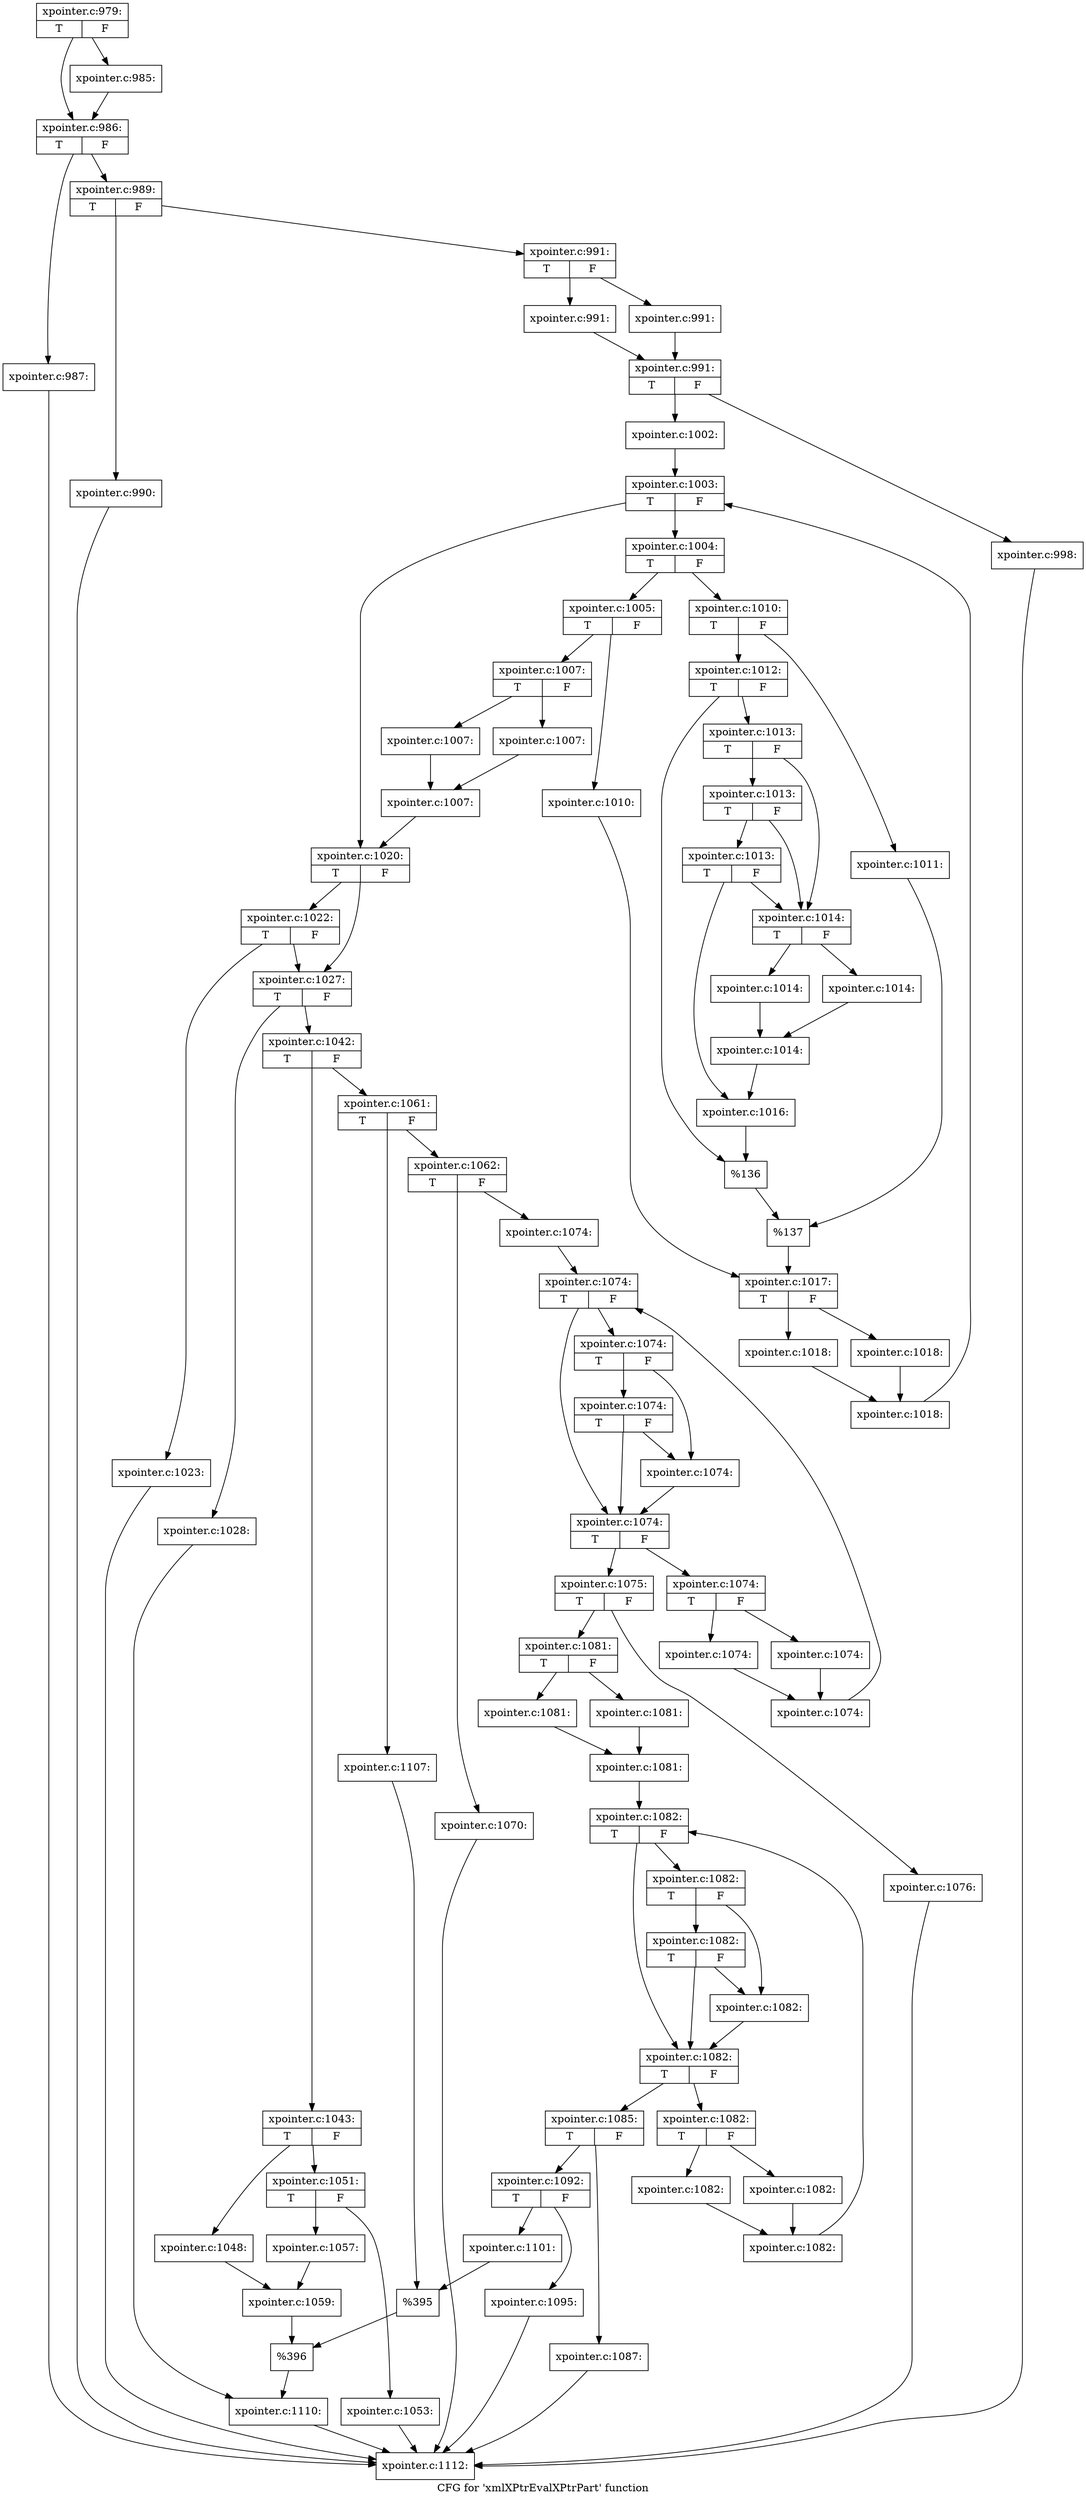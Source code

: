 digraph "CFG for 'xmlXPtrEvalXPtrPart' function" {
	label="CFG for 'xmlXPtrEvalXPtrPart' function";

	Node0x51ed850 [shape=record,label="{xpointer.c:979:|{<s0>T|<s1>F}}"];
	Node0x51ed850 -> Node0x51f6e00;
	Node0x51ed850 -> Node0x51f6e50;
	Node0x51f6e00 [shape=record,label="{xpointer.c:985:}"];
	Node0x51f6e00 -> Node0x51f6e50;
	Node0x51f6e50 [shape=record,label="{xpointer.c:986:|{<s0>T|<s1>F}}"];
	Node0x51f6e50 -> Node0x51f7400;
	Node0x51f6e50 -> Node0x51f7450;
	Node0x51f7400 [shape=record,label="{xpointer.c:987:}"];
	Node0x51f7400 -> Node0x51f5d10;
	Node0x51f7450 [shape=record,label="{xpointer.c:989:|{<s0>T|<s1>F}}"];
	Node0x51f7450 -> Node0x51f7970;
	Node0x51f7450 -> Node0x51f79c0;
	Node0x51f7970 [shape=record,label="{xpointer.c:990:}"];
	Node0x51f7970 -> Node0x51f5d10;
	Node0x51f79c0 [shape=record,label="{xpointer.c:991:|{<s0>T|<s1>F}}"];
	Node0x51f79c0 -> Node0x51f8030;
	Node0x51f79c0 -> Node0x51f8080;
	Node0x51f8030 [shape=record,label="{xpointer.c:991:}"];
	Node0x51f8030 -> Node0x51f80d0;
	Node0x51f8080 [shape=record,label="{xpointer.c:991:}"];
	Node0x51f8080 -> Node0x51f80d0;
	Node0x51f80d0 [shape=record,label="{xpointer.c:991:|{<s0>T|<s1>F}}"];
	Node0x51f80d0 -> Node0x51f8df0;
	Node0x51f80d0 -> Node0x51f8d40;
	Node0x51f8df0 [shape=record,label="{xpointer.c:998:}"];
	Node0x51f8df0 -> Node0x51f5d10;
	Node0x51f8d40 [shape=record,label="{xpointer.c:1002:}"];
	Node0x51f8d40 -> Node0x515f7a0;
	Node0x515f7a0 [shape=record,label="{xpointer.c:1003:|{<s0>T|<s1>F}}"];
	Node0x515f7a0 -> Node0x515fd20;
	Node0x515f7a0 -> Node0x515f9c0;
	Node0x515fd20 [shape=record,label="{xpointer.c:1004:|{<s0>T|<s1>F}}"];
	Node0x515fd20 -> Node0x515ff10;
	Node0x515fd20 -> Node0x515ffb0;
	Node0x515ff10 [shape=record,label="{xpointer.c:1005:|{<s0>T|<s1>F}}"];
	Node0x515ff10 -> Node0x51605f0;
	Node0x515ff10 -> Node0x5160640;
	Node0x51605f0 [shape=record,label="{xpointer.c:1007:|{<s0>T|<s1>F}}"];
	Node0x51605f0 -> Node0x5160990;
	Node0x51605f0 -> Node0x51609e0;
	Node0x5160990 [shape=record,label="{xpointer.c:1007:}"];
	Node0x5160990 -> Node0x5160a30;
	Node0x51609e0 [shape=record,label="{xpointer.c:1007:}"];
	Node0x51609e0 -> Node0x5160a30;
	Node0x5160a30 [shape=record,label="{xpointer.c:1007:}"];
	Node0x5160a30 -> Node0x515f9c0;
	Node0x5160640 [shape=record,label="{xpointer.c:1010:}"];
	Node0x5160640 -> Node0x515ff60;
	Node0x515ffb0 [shape=record,label="{xpointer.c:1010:|{<s0>T|<s1>F}}"];
	Node0x515ffb0 -> Node0x5161510;
	Node0x515ffb0 -> Node0x51615b0;
	Node0x5161510 [shape=record,label="{xpointer.c:1011:}"];
	Node0x5161510 -> Node0x5161560;
	Node0x51615b0 [shape=record,label="{xpointer.c:1012:|{<s0>T|<s1>F}}"];
	Node0x51615b0 -> Node0x5161d50;
	Node0x51615b0 -> Node0x5161da0;
	Node0x5161d50 [shape=record,label="{xpointer.c:1013:|{<s0>T|<s1>F}}"];
	Node0x5161d50 -> Node0x5162360;
	Node0x5161d50 -> Node0x5162480;
	Node0x5162480 [shape=record,label="{xpointer.c:1013:|{<s0>T|<s1>F}}"];
	Node0x5162480 -> Node0x5162360;
	Node0x5162480 -> Node0x5162400;
	Node0x5162400 [shape=record,label="{xpointer.c:1013:|{<s0>T|<s1>F}}"];
	Node0x5162400 -> Node0x5162360;
	Node0x5162400 -> Node0x51623b0;
	Node0x5162360 [shape=record,label="{xpointer.c:1014:|{<s0>T|<s1>F}}"];
	Node0x5162360 -> Node0x5163290;
	Node0x5162360 -> Node0x51632e0;
	Node0x5163290 [shape=record,label="{xpointer.c:1014:}"];
	Node0x5163290 -> Node0x5163330;
	Node0x51632e0 [shape=record,label="{xpointer.c:1014:}"];
	Node0x51632e0 -> Node0x5163330;
	Node0x5163330 [shape=record,label="{xpointer.c:1014:}"];
	Node0x5163330 -> Node0x51623b0;
	Node0x51623b0 [shape=record,label="{xpointer.c:1016:}"];
	Node0x51623b0 -> Node0x5161da0;
	Node0x5161da0 [shape=record,label="{%136}"];
	Node0x5161da0 -> Node0x5161560;
	Node0x5161560 [shape=record,label="{%137}"];
	Node0x5161560 -> Node0x515ff60;
	Node0x515ff60 [shape=record,label="{xpointer.c:1017:|{<s0>T|<s1>F}}"];
	Node0x515ff60 -> Node0x5164390;
	Node0x515ff60 -> Node0x51643e0;
	Node0x5164390 [shape=record,label="{xpointer.c:1018:}"];
	Node0x5164390 -> Node0x5164430;
	Node0x51643e0 [shape=record,label="{xpointer.c:1018:}"];
	Node0x51643e0 -> Node0x5164430;
	Node0x5164430 [shape=record,label="{xpointer.c:1018:}"];
	Node0x5164430 -> Node0x515f7a0;
	Node0x515f9c0 [shape=record,label="{xpointer.c:1020:|{<s0>T|<s1>F}}"];
	Node0x515f9c0 -> Node0x5165060;
	Node0x515f9c0 -> Node0x5165010;
	Node0x5165060 [shape=record,label="{xpointer.c:1022:|{<s0>T|<s1>F}}"];
	Node0x5165060 -> Node0x5164fc0;
	Node0x5165060 -> Node0x5165010;
	Node0x5164fc0 [shape=record,label="{xpointer.c:1023:}"];
	Node0x5164fc0 -> Node0x51f5d10;
	Node0x5165010 [shape=record,label="{xpointer.c:1027:|{<s0>T|<s1>F}}"];
	Node0x5165010 -> Node0x5165c20;
	Node0x5165010 -> Node0x5165cc0;
	Node0x5165c20 [shape=record,label="{xpointer.c:1028:}"];
	Node0x5165c20 -> Node0x5165c70;
	Node0x5165cc0 [shape=record,label="{xpointer.c:1042:|{<s0>T|<s1>F}}"];
	Node0x5165cc0 -> Node0x5166910;
	Node0x5165cc0 -> Node0x520a9b0;
	Node0x5166910 [shape=record,label="{xpointer.c:1043:|{<s0>T|<s1>F}}"];
	Node0x5166910 -> Node0x520b8b0;
	Node0x5166910 -> Node0x520b950;
	Node0x520b8b0 [shape=record,label="{xpointer.c:1048:}"];
	Node0x520b8b0 -> Node0x520b900;
	Node0x520b950 [shape=record,label="{xpointer.c:1051:|{<s0>T|<s1>F}}"];
	Node0x520b950 -> Node0x520c3b0;
	Node0x520b950 -> Node0x520c400;
	Node0x520c3b0 [shape=record,label="{xpointer.c:1053:}"];
	Node0x520c3b0 -> Node0x51f5d10;
	Node0x520c400 [shape=record,label="{xpointer.c:1057:}"];
	Node0x520c400 -> Node0x520b900;
	Node0x520b900 [shape=record,label="{xpointer.c:1059:}"];
	Node0x520b900 -> Node0x520a960;
	Node0x520a9b0 [shape=record,label="{xpointer.c:1061:|{<s0>T|<s1>F}}"];
	Node0x520a9b0 -> Node0x520d360;
	Node0x520a9b0 -> Node0x520d400;
	Node0x520d360 [shape=record,label="{xpointer.c:1062:|{<s0>T|<s1>F}}"];
	Node0x520d360 -> Node0x5127220;
	Node0x520d360 -> Node0x5211700;
	Node0x5127220 [shape=record,label="{xpointer.c:1070:}"];
	Node0x5127220 -> Node0x51f5d10;
	Node0x5211700 [shape=record,label="{xpointer.c:1074:}"];
	Node0x5211700 -> Node0x5211cc0;
	Node0x5211cc0 [shape=record,label="{xpointer.c:1074:|{<s0>T|<s1>F}}"];
	Node0x5211cc0 -> Node0x5211ec0;
	Node0x5211cc0 -> Node0x5211f60;
	Node0x5211f60 [shape=record,label="{xpointer.c:1074:|{<s0>T|<s1>F}}"];
	Node0x5211f60 -> Node0x52122c0;
	Node0x5211f60 -> Node0x5211f10;
	Node0x52122c0 [shape=record,label="{xpointer.c:1074:|{<s0>T|<s1>F}}"];
	Node0x52122c0 -> Node0x5211ec0;
	Node0x52122c0 -> Node0x5211f10;
	Node0x5211f10 [shape=record,label="{xpointer.c:1074:}"];
	Node0x5211f10 -> Node0x5211ec0;
	Node0x5211ec0 [shape=record,label="{xpointer.c:1074:|{<s0>T|<s1>F}}"];
	Node0x5211ec0 -> Node0x52128f0;
	Node0x5211ec0 -> Node0x5211e70;
	Node0x52128f0 [shape=record,label="{xpointer.c:1074:|{<s0>T|<s1>F}}"];
	Node0x52128f0 -> Node0x5212da0;
	Node0x52128f0 -> Node0x5212df0;
	Node0x5212da0 [shape=record,label="{xpointer.c:1074:}"];
	Node0x5212da0 -> Node0x5212e40;
	Node0x5212df0 [shape=record,label="{xpointer.c:1074:}"];
	Node0x5212df0 -> Node0x5212e40;
	Node0x5212e40 [shape=record,label="{xpointer.c:1074:}"];
	Node0x5212e40 -> Node0x5211cc0;
	Node0x5211e70 [shape=record,label="{xpointer.c:1075:|{<s0>T|<s1>F}}"];
	Node0x5211e70 -> Node0x5213730;
	Node0x5211e70 -> Node0x5213780;
	Node0x5213730 [shape=record,label="{xpointer.c:1076:}"];
	Node0x5213730 -> Node0x51f5d10;
	Node0x5213780 [shape=record,label="{xpointer.c:1081:|{<s0>T|<s1>F}}"];
	Node0x5213780 -> Node0x5214350;
	Node0x5213780 -> Node0x52143a0;
	Node0x5214350 [shape=record,label="{xpointer.c:1081:}"];
	Node0x5214350 -> Node0x52143f0;
	Node0x52143a0 [shape=record,label="{xpointer.c:1081:}"];
	Node0x52143a0 -> Node0x52143f0;
	Node0x52143f0 [shape=record,label="{xpointer.c:1081:}"];
	Node0x52143f0 -> Node0x5214ce0;
	Node0x5214ce0 [shape=record,label="{xpointer.c:1082:|{<s0>T|<s1>F}}"];
	Node0x5214ce0 -> Node0x5214ee0;
	Node0x5214ce0 -> Node0x5214f80;
	Node0x5214f80 [shape=record,label="{xpointer.c:1082:|{<s0>T|<s1>F}}"];
	Node0x5214f80 -> Node0x52152e0;
	Node0x5214f80 -> Node0x5214f30;
	Node0x52152e0 [shape=record,label="{xpointer.c:1082:|{<s0>T|<s1>F}}"];
	Node0x52152e0 -> Node0x5214ee0;
	Node0x52152e0 -> Node0x5214f30;
	Node0x5214f30 [shape=record,label="{xpointer.c:1082:}"];
	Node0x5214f30 -> Node0x5214ee0;
	Node0x5214ee0 [shape=record,label="{xpointer.c:1082:|{<s0>T|<s1>F}}"];
	Node0x5214ee0 -> Node0x5215910;
	Node0x5214ee0 -> Node0x5214e90;
	Node0x5215910 [shape=record,label="{xpointer.c:1082:|{<s0>T|<s1>F}}"];
	Node0x5215910 -> Node0x5215dc0;
	Node0x5215910 -> Node0x5215e10;
	Node0x5215dc0 [shape=record,label="{xpointer.c:1082:}"];
	Node0x5215dc0 -> Node0x5215e60;
	Node0x5215e10 [shape=record,label="{xpointer.c:1082:}"];
	Node0x5215e10 -> Node0x5215e60;
	Node0x5215e60 [shape=record,label="{xpointer.c:1082:}"];
	Node0x5215e60 -> Node0x5214ce0;
	Node0x5214e90 [shape=record,label="{xpointer.c:1085:|{<s0>T|<s1>F}}"];
	Node0x5214e90 -> Node0x5127720;
	Node0x5214e90 -> Node0x5126dc0;
	Node0x5127720 [shape=record,label="{xpointer.c:1087:}"];
	Node0x5127720 -> Node0x51f5d10;
	Node0x5126dc0 [shape=record,label="{xpointer.c:1092:|{<s0>T|<s1>F}}"];
	Node0x5126dc0 -> Node0x51271a0;
	Node0x5126dc0 -> Node0x5218920;
	Node0x51271a0 [shape=record,label="{xpointer.c:1095:}"];
	Node0x51271a0 -> Node0x51f5d10;
	Node0x5218920 [shape=record,label="{xpointer.c:1101:}"];
	Node0x5218920 -> Node0x520d3b0;
	Node0x520d400 [shape=record,label="{xpointer.c:1107:}"];
	Node0x520d400 -> Node0x520d3b0;
	Node0x520d3b0 [shape=record,label="{%395}"];
	Node0x520d3b0 -> Node0x520a960;
	Node0x520a960 [shape=record,label="{%396}"];
	Node0x520a960 -> Node0x5165c70;
	Node0x5165c70 [shape=record,label="{xpointer.c:1110:}"];
	Node0x5165c70 -> Node0x51f5d10;
	Node0x51f5d10 [shape=record,label="{xpointer.c:1112:}"];
}
